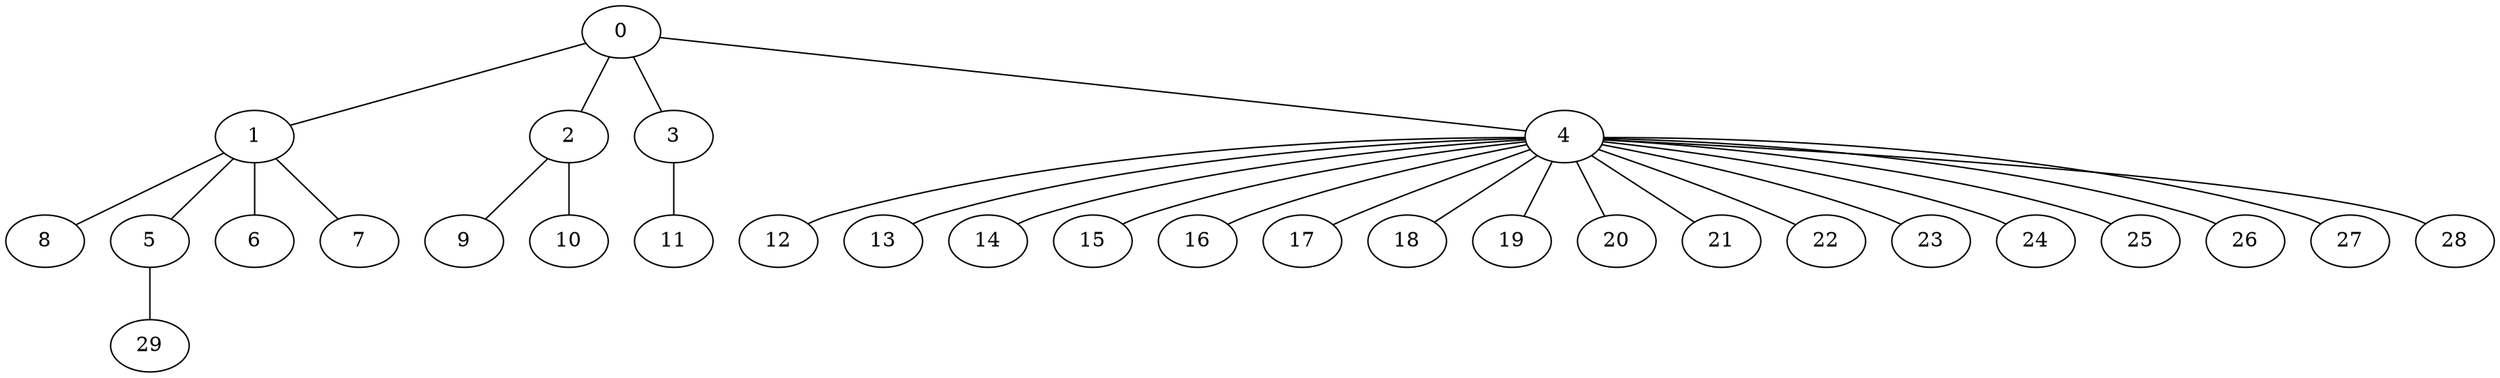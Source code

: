 
graph graphname {
    0 -- 1
0 -- 2
0 -- 3
0 -- 4
1 -- 8
1 -- 5
1 -- 6
1 -- 7
2 -- 9
2 -- 10
3 -- 11
4 -- 12
4 -- 13
4 -- 14
4 -- 15
4 -- 16
4 -- 17
4 -- 18
4 -- 19
4 -- 20
4 -- 21
4 -- 22
4 -- 23
4 -- 24
4 -- 25
4 -- 26
4 -- 27
4 -- 28
5 -- 29

}
